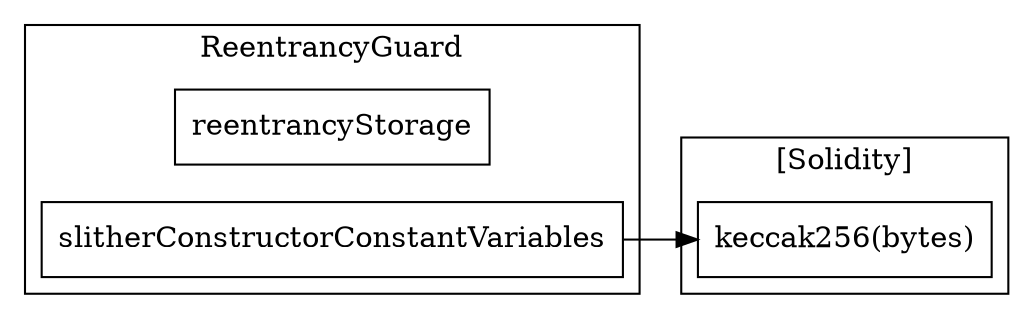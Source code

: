 strict digraph {
rankdir="LR"
node [shape=box]
subgraph cluster_66_ReentrancyGuard {
label = "ReentrancyGuard"
"66_reentrancyStorage" [label="reentrancyStorage"]
"66_slitherConstructorConstantVariables" [label="slitherConstructorConstantVariables"]
}subgraph cluster_solidity {
label = "[Solidity]"
"keccak256(bytes)" 
"66_slitherConstructorConstantVariables" -> "keccak256(bytes)"
}
}